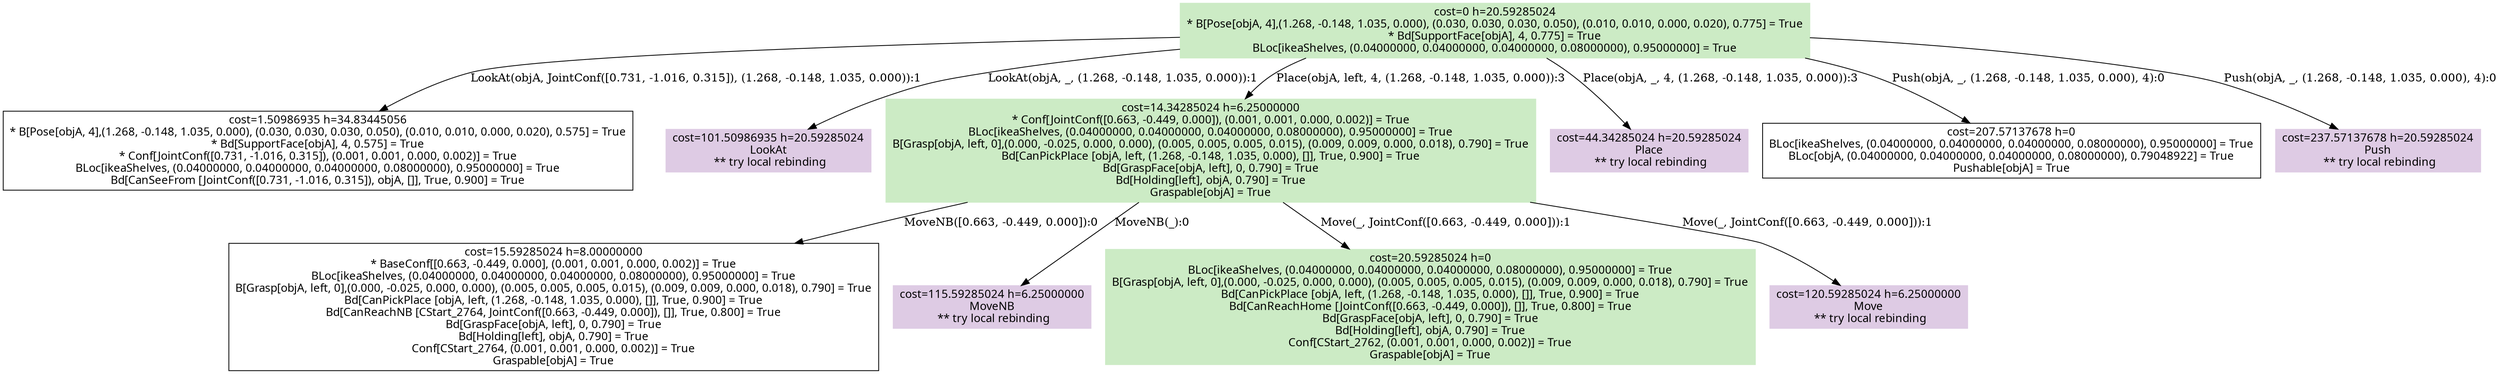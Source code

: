digraph G {
    ordering=out;
    node [fontname=HelveticaBold];
    "615" [shape=box, style=filled, colorscheme=pastel16, color=2, label="cost=0 h=20.59285024\n* B[Pose[objA, 4],(1.268, -0.148, 1.035, 0.000), (0.030, 0.030, 0.030, 0.050), (0.010, 0.010, 0.000, 0.020), 0.775] = True\n* Bd[SupportFace[objA], 4, 0.775] = True\nBLoc[ikeaShelves, (0.04000000, 0.04000000, 0.04000000, 0.08000000), 0.95000000] = True\n"];
    "615" [shape=box, label="cost=0 h=20.59285024\n* B[Pose[objA, 4],(1.268, -0.148, 1.035, 0.000), (0.030, 0.030, 0.030, 0.050), (0.010, 0.010, 0.000, 0.020), 0.775] = True\n* Bd[SupportFace[objA], 4, 0.775] = True\nBLoc[ikeaShelves, (0.04000000, 0.04000000, 0.04000000, 0.08000000), 0.95000000] = True\n"];
    "1263" [shape=box, label="cost=1.50986935 h=34.83445056\n* B[Pose[objA, 4],(1.268, -0.148, 1.035, 0.000), (0.030, 0.030, 0.030, 0.050), (0.010, 0.010, 0.000, 0.020), 0.575] = True\n* Bd[SupportFace[objA], 4, 0.575] = True\n* Conf[JointConf([0.731, -1.016, 0.315]), (0.001, 0.001, 0.000, 0.002)] = True\nBLoc[ikeaShelves, (0.04000000, 0.04000000, 0.04000000, 0.08000000), 0.95000000] = True\nBd[CanSeeFrom [JointConf([0.731, -1.016, 0.315]), objA, []], True, 0.900] = True\n"];
    "615" -> "1263"[label="LookAt(objA, JointConf([0.731, -1.016, 0.315]), (1.268, -0.148, 1.035, 0.000)):1"];
    "615" [shape=box, label="cost=0 h=20.59285024\n* B[Pose[objA, 4],(1.268, -0.148, 1.035, 0.000), (0.030, 0.030, 0.030, 0.050), (0.010, 0.010, 0.000, 0.020), 0.775] = True\n* Bd[SupportFace[objA], 4, 0.775] = True\nBLoc[ikeaShelves, (0.04000000, 0.04000000, 0.04000000, 0.08000000), 0.95000000] = True\n"];
    "1264" [shape=box, style=filled, colorscheme=pastel16, color=4, label="cost=101.50986935 h=20.59285024\nLookAt\n ** try local rebinding"];
    "615" -> "1264"[label="LookAt(objA, _, (1.268, -0.148, 1.035, 0.000)):1"];
    "615" [shape=box, label="cost=0 h=20.59285024\n* B[Pose[objA, 4],(1.268, -0.148, 1.035, 0.000), (0.030, 0.030, 0.030, 0.050), (0.010, 0.010, 0.000, 0.020), 0.775] = True\n* Bd[SupportFace[objA], 4, 0.775] = True\nBLoc[ikeaShelves, (0.04000000, 0.04000000, 0.04000000, 0.08000000), 0.95000000] = True\n"];
    "1273" [shape=box, label="cost=14.34285024 h=6.25000000\n* Conf[JointConf([0.663, -0.449, 0.000]), (0.001, 0.001, 0.000, 0.002)] = True\nBLoc[ikeaShelves, (0.04000000, 0.04000000, 0.04000000, 0.08000000), 0.95000000] = True\nB[Grasp[objA, left, 0],(0.000, -0.025, 0.000, 0.000), (0.005, 0.005, 0.005, 0.015), (0.009, 0.009, 0.000, 0.018), 0.790] = True\nBd[CanPickPlace [objA, left, (1.268, -0.148, 1.035, 0.000), []], True, 0.900] = True\nBd[GraspFace[objA, left], 0, 0.790] = True\nBd[Holding[left], objA, 0.790] = True\nGraspable[objA] = True\n"];
    "615" -> "1273"[label="Place(objA, left, 4, (1.268, -0.148, 1.035, 0.000)):3"];
    "615" [shape=box, label="cost=0 h=20.59285024\n* B[Pose[objA, 4],(1.268, -0.148, 1.035, 0.000), (0.030, 0.030, 0.030, 0.050), (0.010, 0.010, 0.000, 0.020), 0.775] = True\n* Bd[SupportFace[objA], 4, 0.775] = True\nBLoc[ikeaShelves, (0.04000000, 0.04000000, 0.04000000, 0.08000000), 0.95000000] = True\n"];
    "1274" [shape=box, style=filled, colorscheme=pastel16, color=4, label="cost=44.34285024 h=20.59285024\nPlace\n ** try local rebinding"];
    "615" -> "1274"[label="Place(objA, _, 4, (1.268, -0.148, 1.035, 0.000)):3"];
    "615" [shape=box, label="cost=0 h=20.59285024\n* B[Pose[objA, 4],(1.268, -0.148, 1.035, 0.000), (0.030, 0.030, 0.030, 0.050), (0.010, 0.010, 0.000, 0.020), 0.775] = True\n* Bd[SupportFace[objA], 4, 0.775] = True\nBLoc[ikeaShelves, (0.04000000, 0.04000000, 0.04000000, 0.08000000), 0.95000000] = True\n"];
    "1284" [shape=box, label="cost=207.57137678 h=0\nBLoc[ikeaShelves, (0.04000000, 0.04000000, 0.04000000, 0.08000000), 0.95000000] = True\nBLoc[objA, (0.04000000, 0.04000000, 0.04000000, 0.08000000), 0.79048922] = True\nPushable[objA] = True\n"];
    "615" -> "1284"[label="Push(objA, _, (1.268, -0.148, 1.035, 0.000), 4):0"];
    "615" [shape=box, label="cost=0 h=20.59285024\n* B[Pose[objA, 4],(1.268, -0.148, 1.035, 0.000), (0.030, 0.030, 0.030, 0.050), (0.010, 0.010, 0.000, 0.020), 0.775] = True\n* Bd[SupportFace[objA], 4, 0.775] = True\nBLoc[ikeaShelves, (0.04000000, 0.04000000, 0.04000000, 0.08000000), 0.95000000] = True\n"];
    "1286" [shape=box, style=filled, colorscheme=pastel16, color=4, label="cost=237.57137678 h=20.59285024\nPush\n ** try local rebinding"];
    "615" -> "1286"[label="Push(objA, _, (1.268, -0.148, 1.035, 0.000), 4):0"];
    "1273" [shape=box, style=filled, colorscheme=pastel16, color=2, label="cost=14.34285024 h=6.25000000\n* Conf[JointConf([0.663, -0.449, 0.000]), (0.001, 0.001, 0.000, 0.002)] = True\nBLoc[ikeaShelves, (0.04000000, 0.04000000, 0.04000000, 0.08000000), 0.95000000] = True\nB[Grasp[objA, left, 0],(0.000, -0.025, 0.000, 0.000), (0.005, 0.005, 0.005, 0.015), (0.009, 0.009, 0.000, 0.018), 0.790] = True\nBd[CanPickPlace [objA, left, (1.268, -0.148, 1.035, 0.000), []], True, 0.900] = True\nBd[GraspFace[objA, left], 0, 0.790] = True\nBd[Holding[left], objA, 0.790] = True\nGraspable[objA] = True\n"];
    "1273" [shape=box, label="cost=14.34285024 h=6.25000000\n* Conf[JointConf([0.663, -0.449, 0.000]), (0.001, 0.001, 0.000, 0.002)] = True\nBLoc[ikeaShelves, (0.04000000, 0.04000000, 0.04000000, 0.08000000), 0.95000000] = True\nB[Grasp[objA, left, 0],(0.000, -0.025, 0.000, 0.000), (0.005, 0.005, 0.005, 0.015), (0.009, 0.009, 0.000, 0.018), 0.790] = True\nBd[CanPickPlace [objA, left, (1.268, -0.148, 1.035, 0.000), []], True, 0.900] = True\nBd[GraspFace[objA, left], 0, 0.790] = True\nBd[Holding[left], objA, 0.790] = True\nGraspable[objA] = True\n"];
    "1287" [shape=box, label="cost=15.59285024 h=8.00000000\n* BaseConf[[0.663, -0.449, 0.000], (0.001, 0.001, 0.000, 0.002)] = True\nBLoc[ikeaShelves, (0.04000000, 0.04000000, 0.04000000, 0.08000000), 0.95000000] = True\nB[Grasp[objA, left, 0],(0.000, -0.025, 0.000, 0.000), (0.005, 0.005, 0.005, 0.015), (0.009, 0.009, 0.000, 0.018), 0.790] = True\nBd[CanPickPlace [objA, left, (1.268, -0.148, 1.035, 0.000), []], True, 0.900] = True\nBd[CanReachNB [CStart_2764, JointConf([0.663, -0.449, 0.000]), []], True, 0.800] = True\nBd[GraspFace[objA, left], 0, 0.790] = True\nBd[Holding[left], objA, 0.790] = True\nConf[CStart_2764, (0.001, 0.001, 0.000, 0.002)] = True\nGraspable[objA] = True\n"];
    "1273" -> "1287"[label="MoveNB([0.663, -0.449, 0.000]):0"];
    "1273" [shape=box, label="cost=14.34285024 h=6.25000000\n* Conf[JointConf([0.663, -0.449, 0.000]), (0.001, 0.001, 0.000, 0.002)] = True\nBLoc[ikeaShelves, (0.04000000, 0.04000000, 0.04000000, 0.08000000), 0.95000000] = True\nB[Grasp[objA, left, 0],(0.000, -0.025, 0.000, 0.000), (0.005, 0.005, 0.005, 0.015), (0.009, 0.009, 0.000, 0.018), 0.790] = True\nBd[CanPickPlace [objA, left, (1.268, -0.148, 1.035, 0.000), []], True, 0.900] = True\nBd[GraspFace[objA, left], 0, 0.790] = True\nBd[Holding[left], objA, 0.790] = True\nGraspable[objA] = True\n"];
    "1288" [shape=box, style=filled, colorscheme=pastel16, color=4, label="cost=115.59285024 h=6.25000000\nMoveNB\n ** try local rebinding"];
    "1273" -> "1288"[label="MoveNB(_):0"];
    "1273" [shape=box, label="cost=14.34285024 h=6.25000000\n* Conf[JointConf([0.663, -0.449, 0.000]), (0.001, 0.001, 0.000, 0.002)] = True\nBLoc[ikeaShelves, (0.04000000, 0.04000000, 0.04000000, 0.08000000), 0.95000000] = True\nB[Grasp[objA, left, 0],(0.000, -0.025, 0.000, 0.000), (0.005, 0.005, 0.005, 0.015), (0.009, 0.009, 0.000, 0.018), 0.790] = True\nBd[CanPickPlace [objA, left, (1.268, -0.148, 1.035, 0.000), []], True, 0.900] = True\nBd[GraspFace[objA, left], 0, 0.790] = True\nBd[Holding[left], objA, 0.790] = True\nGraspable[objA] = True\n"];
    "1291" [shape=box, label="cost=20.59285024 h=0\nBLoc[ikeaShelves, (0.04000000, 0.04000000, 0.04000000, 0.08000000), 0.95000000] = True\nB[Grasp[objA, left, 0],(0.000, -0.025, 0.000, 0.000), (0.005, 0.005, 0.005, 0.015), (0.009, 0.009, 0.000, 0.018), 0.790] = True\nBd[CanPickPlace [objA, left, (1.268, -0.148, 1.035, 0.000), []], True, 0.900] = True\nBd[CanReachHome [JointConf([0.663, -0.449, 0.000]), []], True, 0.800] = True\nBd[GraspFace[objA, left], 0, 0.790] = True\nBd[Holding[left], objA, 0.790] = True\nConf[CStart_2762, (0.001, 0.001, 0.000, 0.002)] = True\nGraspable[objA] = True\n"];
    "1273" -> "1291"[label="Move(_, JointConf([0.663, -0.449, 0.000])):1"];
    "1273" [shape=box, label="cost=14.34285024 h=6.25000000\n* Conf[JointConf([0.663, -0.449, 0.000]), (0.001, 0.001, 0.000, 0.002)] = True\nBLoc[ikeaShelves, (0.04000000, 0.04000000, 0.04000000, 0.08000000), 0.95000000] = True\nB[Grasp[objA, left, 0],(0.000, -0.025, 0.000, 0.000), (0.005, 0.005, 0.005, 0.015), (0.009, 0.009, 0.000, 0.018), 0.790] = True\nBd[CanPickPlace [objA, left, (1.268, -0.148, 1.035, 0.000), []], True, 0.900] = True\nBd[GraspFace[objA, left], 0, 0.790] = True\nBd[Holding[left], objA, 0.790] = True\nGraspable[objA] = True\n"];
    "1292" [shape=box, style=filled, colorscheme=pastel16, color=4, label="cost=120.59285024 h=6.25000000\nMove\n ** try local rebinding"];
    "1273" -> "1292"[label="Move(_, JointConf([0.663, -0.449, 0.000])):1"];
    "1291" [shape=box, style=filled, colorscheme=pastel16, color=2, label="cost=20.59285024 h=0\nBLoc[ikeaShelves, (0.04000000, 0.04000000, 0.04000000, 0.08000000), 0.95000000] = True\nB[Grasp[objA, left, 0],(0.000, -0.025, 0.000, 0.000), (0.005, 0.005, 0.005, 0.015), (0.009, 0.009, 0.000, 0.018), 0.790] = True\nBd[CanPickPlace [objA, left, (1.268, -0.148, 1.035, 0.000), []], True, 0.900] = True\nBd[CanReachHome [JointConf([0.663, -0.449, 0.000]), []], True, 0.800] = True\nBd[GraspFace[objA, left], 0, 0.790] = True\nBd[Holding[left], objA, 0.790] = True\nConf[CStart_2762, (0.001, 0.001, 0.000, 0.002)] = True\nGraspable[objA] = True\n"];
    "615" [shape=box, style=filled, colorscheme=pastel16,color=3];
    "1273" [shape=box, style=filled, colorscheme=pastel16,color=3];
    "1291" [shape=box, style=filled, colorscheme=pastel16,color=3];
}
